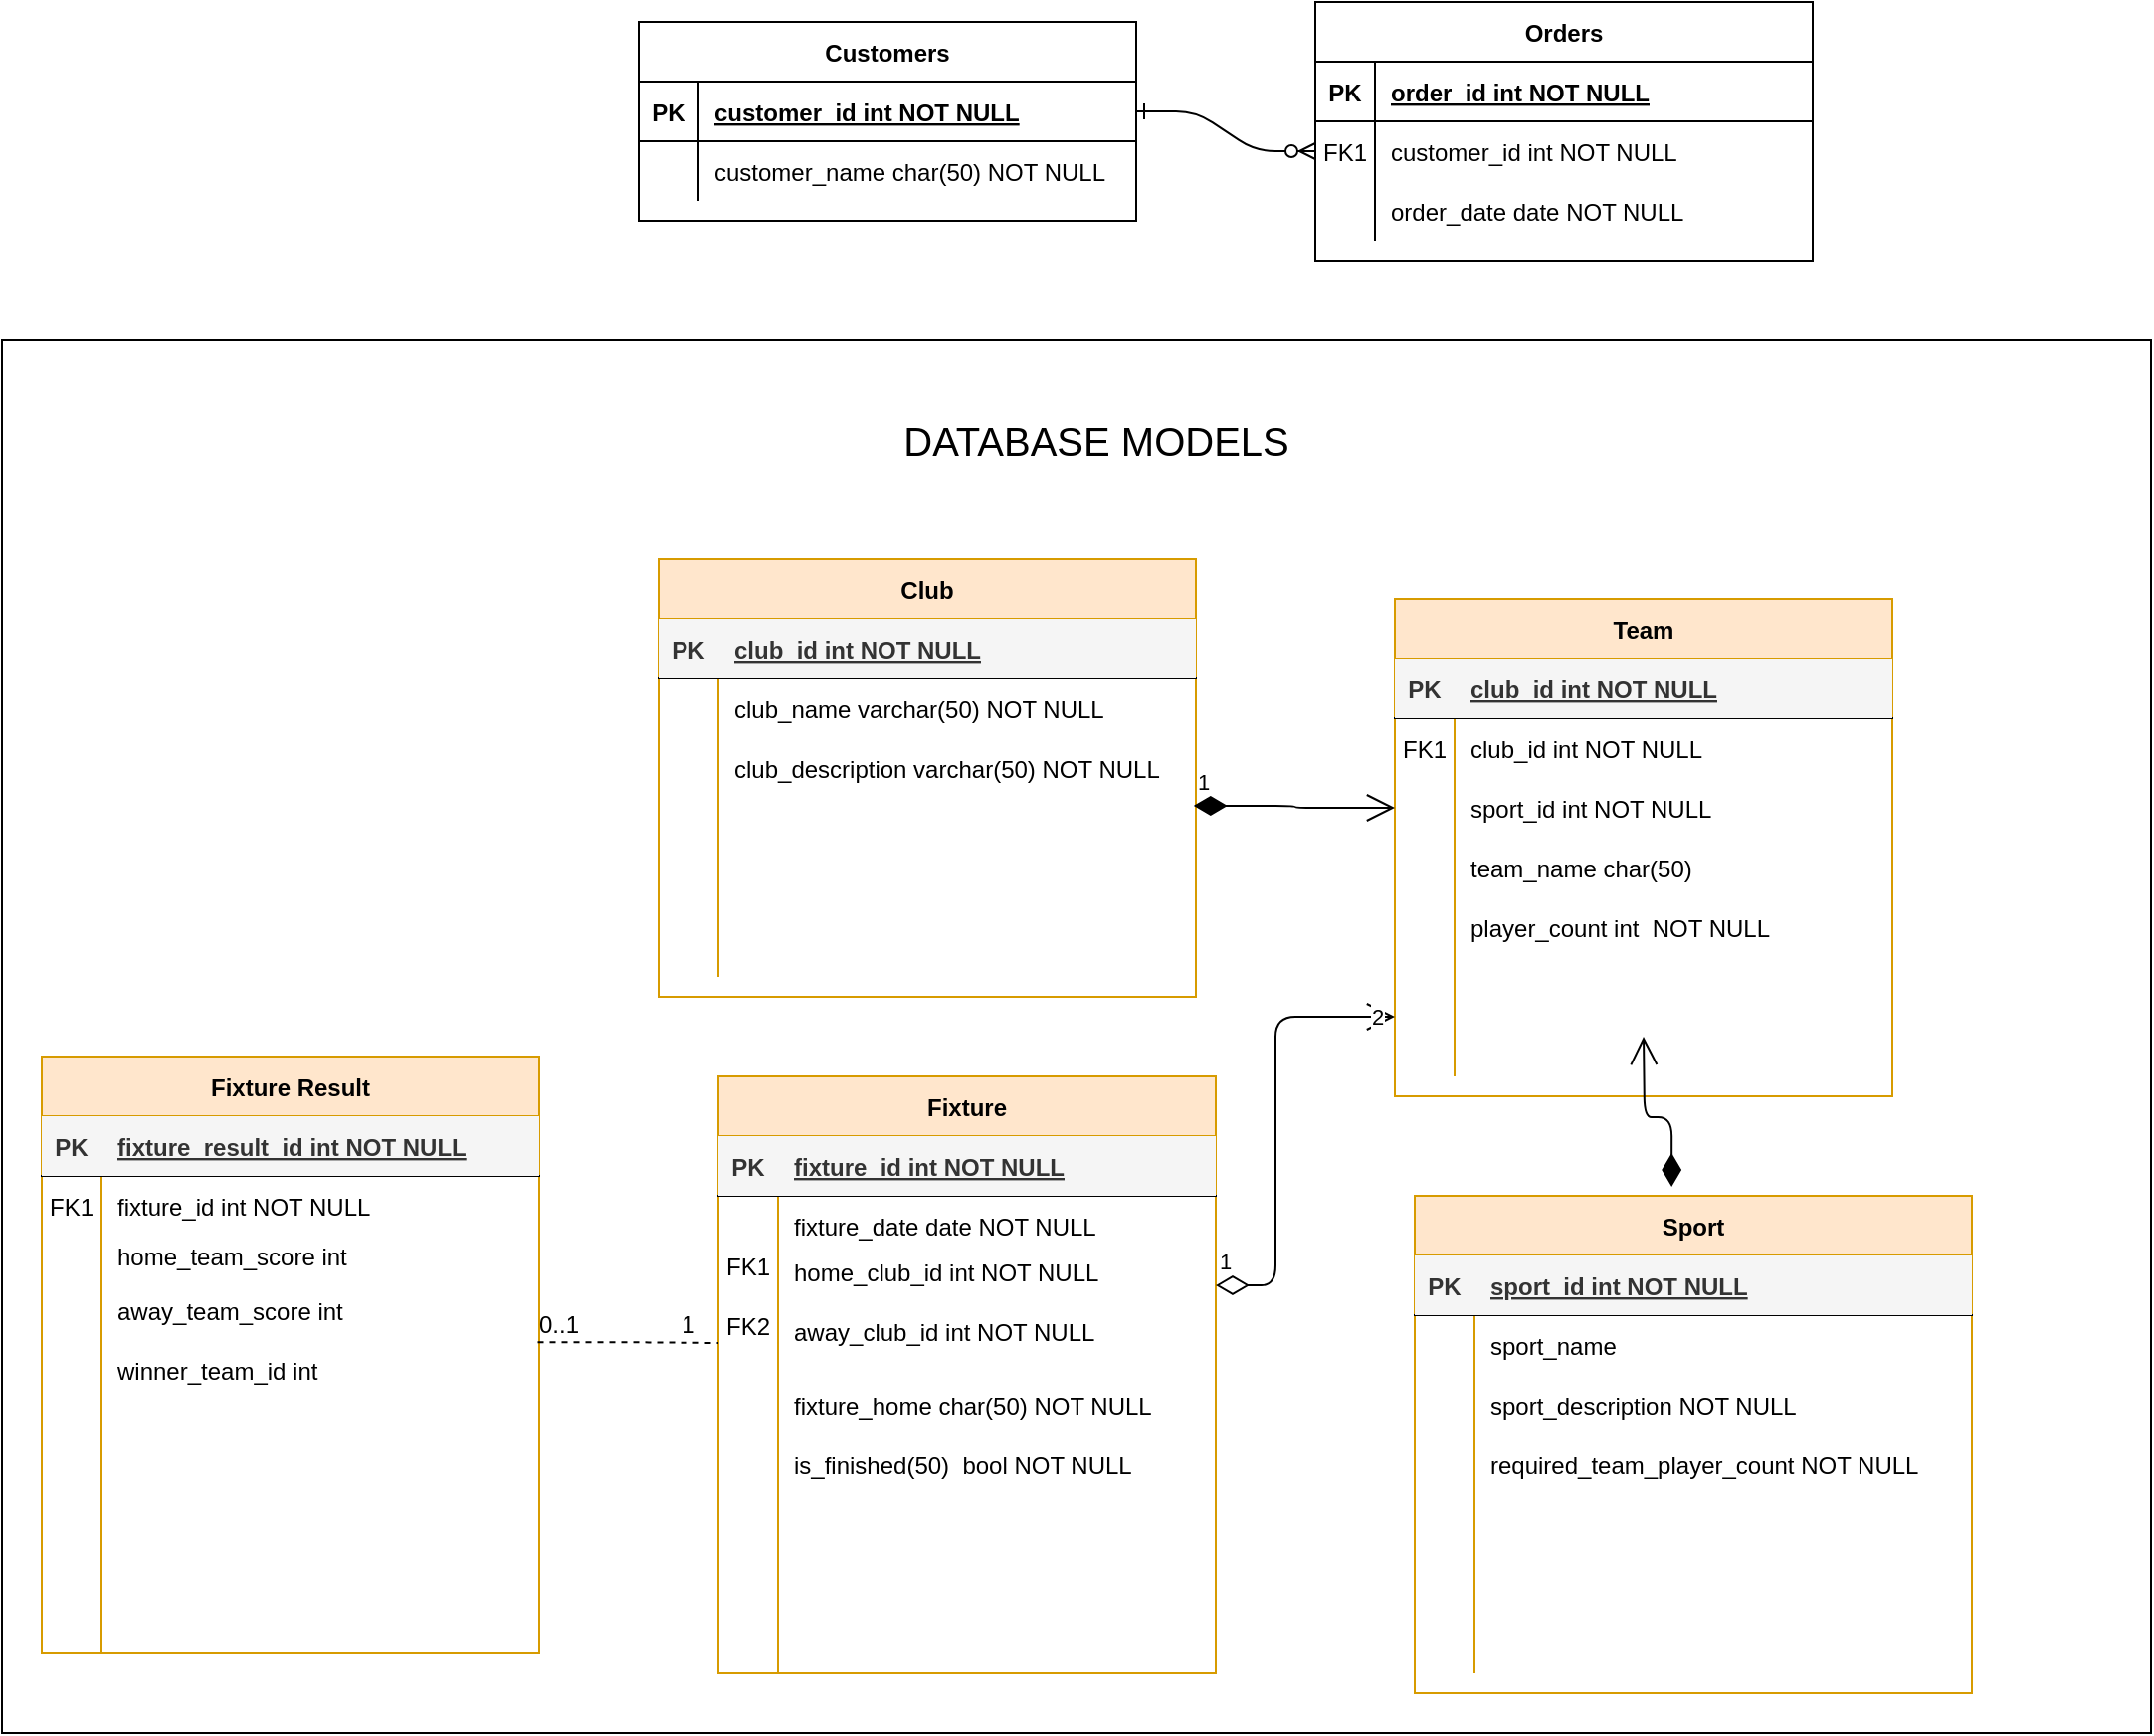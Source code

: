 <mxfile version="13.9.9" type="device"><diagram id="R2lEEEUBdFMjLlhIrx00" name="Page-1"><mxGraphModel dx="2055" dy="1807" grid="1" gridSize="10" guides="1" tooltips="1" connect="1" arrows="1" fold="1" page="1" pageScale="1" pageWidth="850" pageHeight="1100" math="0" shadow="0" extFonts="Permanent Marker^https://fonts.googleapis.com/css?family=Permanent+Marker"><root><mxCell id="0"/><mxCell id="1" parent="0"/><mxCell id="BE1suERDMROcO9VFqctM-132" value="" style="rounded=0;whiteSpace=wrap;html=1;" vertex="1" parent="1"><mxGeometry x="-160" y="-220" width="1080" height="700" as="geometry"/></mxCell><mxCell id="C-vyLk0tnHw3VtMMgP7b-1" value="" style="edgeStyle=entityRelationEdgeStyle;endArrow=ERzeroToMany;startArrow=ERone;endFill=1;startFill=0;" parent="1" source="C-vyLk0tnHw3VtMMgP7b-24" target="C-vyLk0tnHw3VtMMgP7b-6" edge="1"><mxGeometry width="100" height="100" relative="1" as="geometry"><mxPoint x="340" y="720" as="sourcePoint"/><mxPoint x="440" y="620" as="targetPoint"/></mxGeometry></mxCell><mxCell id="C-vyLk0tnHw3VtMMgP7b-2" value="Orders" style="shape=table;startSize=30;container=1;collapsible=1;childLayout=tableLayout;fixedRows=1;rowLines=0;fontStyle=1;align=center;resizeLast=1;" parent="1" vertex="1"><mxGeometry x="500" y="-390" width="250" height="130" as="geometry"/></mxCell><mxCell id="C-vyLk0tnHw3VtMMgP7b-3" value="" style="shape=partialRectangle;collapsible=0;dropTarget=0;pointerEvents=0;fillColor=none;points=[[0,0.5],[1,0.5]];portConstraint=eastwest;top=0;left=0;right=0;bottom=1;" parent="C-vyLk0tnHw3VtMMgP7b-2" vertex="1"><mxGeometry y="30" width="250" height="30" as="geometry"/></mxCell><mxCell id="C-vyLk0tnHw3VtMMgP7b-4" value="PK" style="shape=partialRectangle;overflow=hidden;connectable=0;fillColor=none;top=0;left=0;bottom=0;right=0;fontStyle=1;" parent="C-vyLk0tnHw3VtMMgP7b-3" vertex="1"><mxGeometry width="30" height="30" as="geometry"/></mxCell><mxCell id="C-vyLk0tnHw3VtMMgP7b-5" value="order_id int NOT NULL " style="shape=partialRectangle;overflow=hidden;connectable=0;fillColor=none;top=0;left=0;bottom=0;right=0;align=left;spacingLeft=6;fontStyle=5;" parent="C-vyLk0tnHw3VtMMgP7b-3" vertex="1"><mxGeometry x="30" width="220" height="30" as="geometry"/></mxCell><mxCell id="C-vyLk0tnHw3VtMMgP7b-6" value="" style="shape=partialRectangle;collapsible=0;dropTarget=0;pointerEvents=0;fillColor=none;points=[[0,0.5],[1,0.5]];portConstraint=eastwest;top=0;left=0;right=0;bottom=0;" parent="C-vyLk0tnHw3VtMMgP7b-2" vertex="1"><mxGeometry y="60" width="250" height="30" as="geometry"/></mxCell><mxCell id="C-vyLk0tnHw3VtMMgP7b-7" value="FK1" style="shape=partialRectangle;overflow=hidden;connectable=0;fillColor=none;top=0;left=0;bottom=0;right=0;" parent="C-vyLk0tnHw3VtMMgP7b-6" vertex="1"><mxGeometry width="30" height="30" as="geometry"/></mxCell><mxCell id="C-vyLk0tnHw3VtMMgP7b-8" value="customer_id int NOT NULL" style="shape=partialRectangle;overflow=hidden;connectable=0;fillColor=none;top=0;left=0;bottom=0;right=0;align=left;spacingLeft=6;" parent="C-vyLk0tnHw3VtMMgP7b-6" vertex="1"><mxGeometry x="30" width="220" height="30" as="geometry"/></mxCell><mxCell id="C-vyLk0tnHw3VtMMgP7b-9" value="" style="shape=partialRectangle;collapsible=0;dropTarget=0;pointerEvents=0;fillColor=none;points=[[0,0.5],[1,0.5]];portConstraint=eastwest;top=0;left=0;right=0;bottom=0;" parent="C-vyLk0tnHw3VtMMgP7b-2" vertex="1"><mxGeometry y="90" width="250" height="30" as="geometry"/></mxCell><mxCell id="C-vyLk0tnHw3VtMMgP7b-10" value="" style="shape=partialRectangle;overflow=hidden;connectable=0;fillColor=none;top=0;left=0;bottom=0;right=0;" parent="C-vyLk0tnHw3VtMMgP7b-9" vertex="1"><mxGeometry width="30" height="30" as="geometry"/></mxCell><mxCell id="C-vyLk0tnHw3VtMMgP7b-11" value="order_date date NOT NULL" style="shape=partialRectangle;overflow=hidden;connectable=0;fillColor=none;top=0;left=0;bottom=0;right=0;align=left;spacingLeft=6;" parent="C-vyLk0tnHw3VtMMgP7b-9" vertex="1"><mxGeometry x="30" width="220" height="30" as="geometry"/></mxCell><mxCell id="C-vyLk0tnHw3VtMMgP7b-13" value="Fixture" style="shape=table;startSize=30;container=1;collapsible=1;childLayout=tableLayout;fixedRows=1;rowLines=0;fontStyle=1;align=center;resizeLast=1;fillColor=#ffe6cc;strokeColor=#d79b00;" parent="1" vertex="1"><mxGeometry x="200" y="150" width="250" height="300" as="geometry"/></mxCell><mxCell id="C-vyLk0tnHw3VtMMgP7b-14" value="" style="shape=partialRectangle;collapsible=0;dropTarget=0;pointerEvents=0;fillColor=none;points=[[0,0.5],[1,0.5]];portConstraint=eastwest;top=0;left=0;right=0;bottom=1;" parent="C-vyLk0tnHw3VtMMgP7b-13" vertex="1"><mxGeometry y="30" width="250" height="30" as="geometry"/></mxCell><mxCell id="C-vyLk0tnHw3VtMMgP7b-15" value="PK" style="shape=partialRectangle;overflow=hidden;connectable=0;fillColor=#f5f5f5;top=0;left=0;bottom=0;right=0;fontStyle=1;strokeColor=#666666;fontColor=#333333;" parent="C-vyLk0tnHw3VtMMgP7b-14" vertex="1"><mxGeometry width="30" height="30" as="geometry"/></mxCell><mxCell id="C-vyLk0tnHw3VtMMgP7b-16" value="fixture_id int NOT NULL" style="shape=partialRectangle;overflow=hidden;connectable=0;fillColor=#f5f5f5;top=0;left=0;bottom=0;right=0;align=left;spacingLeft=6;fontStyle=5;strokeColor=#666666;fontColor=#333333;" parent="C-vyLk0tnHw3VtMMgP7b-14" vertex="1"><mxGeometry x="30" width="220" height="30" as="geometry"/></mxCell><mxCell id="C-vyLk0tnHw3VtMMgP7b-20" value="" style="shape=partialRectangle;collapsible=0;dropTarget=0;pointerEvents=0;fillColor=none;points=[[0,0.5],[1,0.5]];portConstraint=eastwest;top=0;left=0;right=0;bottom=0;" parent="C-vyLk0tnHw3VtMMgP7b-13" vertex="1"><mxGeometry y="60" width="250" height="30" as="geometry"/></mxCell><mxCell id="C-vyLk0tnHw3VtMMgP7b-21" value="" style="shape=partialRectangle;overflow=hidden;connectable=0;fillColor=none;top=0;left=0;bottom=0;right=0;" parent="C-vyLk0tnHw3VtMMgP7b-20" vertex="1"><mxGeometry width="30" height="30" as="geometry"/></mxCell><mxCell id="C-vyLk0tnHw3VtMMgP7b-22" value="fixture_date date NOT NULL" style="shape=partialRectangle;overflow=hidden;connectable=0;fillColor=none;top=0;left=0;bottom=0;right=0;align=left;spacingLeft=6;" parent="C-vyLk0tnHw3VtMMgP7b-20" vertex="1"><mxGeometry x="30" width="220" height="30" as="geometry"/></mxCell><mxCell id="URFnaP9r05feZF2oQ6Aw-20" value="" style="shape=partialRectangle;collapsible=0;dropTarget=0;pointerEvents=0;fillColor=none;points=[[0,0.5],[1,0.5]];portConstraint=eastwest;top=0;left=0;right=0;bottom=0;" parent="C-vyLk0tnHw3VtMMgP7b-13" vertex="1"><mxGeometry y="90" width="250" height="30" as="geometry"/></mxCell><mxCell id="URFnaP9r05feZF2oQ6Aw-21" value="" style="shape=partialRectangle;overflow=hidden;connectable=0;fillColor=none;top=0;left=0;bottom=0;right=0;" parent="URFnaP9r05feZF2oQ6Aw-20" vertex="1"><mxGeometry width="30" height="30" as="geometry"/></mxCell><mxCell id="URFnaP9r05feZF2oQ6Aw-22" value="home_club_id int NOT NULL&#10;" style="shape=partialRectangle;overflow=hidden;connectable=0;fillColor=none;top=0;left=0;bottom=0;right=0;align=left;spacingLeft=6;" parent="URFnaP9r05feZF2oQ6Aw-20" vertex="1"><mxGeometry x="30" width="220" height="30" as="geometry"/></mxCell><mxCell id="URFnaP9r05feZF2oQ6Aw-23" value="" style="shape=partialRectangle;collapsible=0;dropTarget=0;pointerEvents=0;fillColor=none;points=[[0,0.5],[1,0.5]];portConstraint=eastwest;top=0;left=0;right=0;bottom=0;" parent="C-vyLk0tnHw3VtMMgP7b-13" vertex="1"><mxGeometry y="120" width="250" height="30" as="geometry"/></mxCell><mxCell id="URFnaP9r05feZF2oQ6Aw-24" value="" style="shape=partialRectangle;overflow=hidden;connectable=0;fillColor=none;top=0;left=0;bottom=0;right=0;" parent="URFnaP9r05feZF2oQ6Aw-23" vertex="1"><mxGeometry width="30" height="30" as="geometry"/></mxCell><mxCell id="URFnaP9r05feZF2oQ6Aw-25" value="away_club_id int NOT NULL&#10;" style="shape=partialRectangle;overflow=hidden;connectable=0;fillColor=none;top=0;left=0;bottom=0;right=0;align=left;spacingLeft=6;" parent="URFnaP9r05feZF2oQ6Aw-23" vertex="1"><mxGeometry x="30" width="220" height="30" as="geometry"/></mxCell><mxCell id="BE1suERDMROcO9VFqctM-32" value="" style="shape=partialRectangle;collapsible=0;dropTarget=0;pointerEvents=0;fillColor=none;points=[[0,0.5],[1,0.5]];portConstraint=eastwest;top=0;left=0;right=0;bottom=0;" vertex="1" parent="C-vyLk0tnHw3VtMMgP7b-13"><mxGeometry y="150" width="250" height="30" as="geometry"/></mxCell><mxCell id="BE1suERDMROcO9VFqctM-33" value="" style="shape=partialRectangle;overflow=hidden;connectable=0;fillColor=none;top=0;left=0;bottom=0;right=0;" vertex="1" parent="BE1suERDMROcO9VFqctM-32"><mxGeometry width="30" height="30" as="geometry"/></mxCell><mxCell id="BE1suERDMROcO9VFqctM-34" value="fixture_home char(50) NOT NULL" style="shape=partialRectangle;overflow=hidden;connectable=0;fillColor=none;top=0;left=0;bottom=0;right=0;align=left;spacingLeft=6;" vertex="1" parent="BE1suERDMROcO9VFqctM-32"><mxGeometry x="30" width="220" height="30" as="geometry"/></mxCell><mxCell id="BE1suERDMROcO9VFqctM-75" value="" style="shape=partialRectangle;collapsible=0;dropTarget=0;pointerEvents=0;fillColor=none;points=[[0,0.5],[1,0.5]];portConstraint=eastwest;top=0;left=0;right=0;bottom=0;" vertex="1" parent="C-vyLk0tnHw3VtMMgP7b-13"><mxGeometry y="180" width="250" height="30" as="geometry"/></mxCell><mxCell id="BE1suERDMROcO9VFqctM-76" value="" style="shape=partialRectangle;overflow=hidden;connectable=0;fillColor=none;top=0;left=0;bottom=0;right=0;" vertex="1" parent="BE1suERDMROcO9VFqctM-75"><mxGeometry width="30" height="30" as="geometry"/></mxCell><mxCell id="BE1suERDMROcO9VFqctM-77" value="is_finished(50)  bool NOT NULL" style="shape=partialRectangle;overflow=hidden;connectable=0;fillColor=none;top=0;left=0;bottom=0;right=0;align=left;spacingLeft=6;" vertex="1" parent="BE1suERDMROcO9VFqctM-75"><mxGeometry x="30" width="220" height="30" as="geometry"/></mxCell><mxCell id="BE1suERDMROcO9VFqctM-1" value="" style="shape=partialRectangle;collapsible=0;dropTarget=0;pointerEvents=0;fillColor=none;points=[[0,0.5],[1,0.5]];portConstraint=eastwest;top=0;left=0;right=0;bottom=0;" vertex="1" parent="C-vyLk0tnHw3VtMMgP7b-13"><mxGeometry y="210" width="250" height="20" as="geometry"/></mxCell><mxCell id="BE1suERDMROcO9VFqctM-2" value="" style="shape=partialRectangle;overflow=hidden;connectable=0;fillColor=none;top=0;left=0;bottom=0;right=0;" vertex="1" parent="BE1suERDMROcO9VFqctM-1"><mxGeometry width="30" height="20" as="geometry"/></mxCell><mxCell id="BE1suERDMROcO9VFqctM-3" value="" style="shape=partialRectangle;overflow=hidden;connectable=0;fillColor=none;top=0;left=0;bottom=0;right=0;align=left;spacingLeft=6;" vertex="1" parent="BE1suERDMROcO9VFqctM-1"><mxGeometry x="30" width="220" height="20" as="geometry"/></mxCell><mxCell id="BE1suERDMROcO9VFqctM-4" value="" style="shape=partialRectangle;collapsible=0;dropTarget=0;pointerEvents=0;fillColor=none;points=[[0,0.5],[1,0.5]];portConstraint=eastwest;top=0;left=0;right=0;bottom=0;" vertex="1" parent="C-vyLk0tnHw3VtMMgP7b-13"><mxGeometry y="230" width="250" height="30" as="geometry"/></mxCell><mxCell id="BE1suERDMROcO9VFqctM-5" value="" style="shape=partialRectangle;overflow=hidden;connectable=0;fillColor=none;top=0;left=0;bottom=0;right=0;" vertex="1" parent="BE1suERDMROcO9VFqctM-4"><mxGeometry width="30" height="30" as="geometry"/></mxCell><mxCell id="BE1suERDMROcO9VFqctM-6" value="" style="shape=partialRectangle;overflow=hidden;connectable=0;fillColor=none;top=0;left=0;bottom=0;right=0;align=left;spacingLeft=6;" vertex="1" parent="BE1suERDMROcO9VFqctM-4"><mxGeometry x="30" width="220" height="30" as="geometry"/></mxCell><mxCell id="BE1suERDMROcO9VFqctM-80" value="" style="shape=partialRectangle;collapsible=0;dropTarget=0;pointerEvents=0;fillColor=none;points=[[0,0.5],[1,0.5]];portConstraint=eastwest;top=0;left=0;right=0;bottom=0;" vertex="1" parent="C-vyLk0tnHw3VtMMgP7b-13"><mxGeometry y="260" width="250" height="20" as="geometry"/></mxCell><mxCell id="BE1suERDMROcO9VFqctM-81" value="" style="shape=partialRectangle;overflow=hidden;connectable=0;fillColor=none;top=0;left=0;bottom=0;right=0;" vertex="1" parent="BE1suERDMROcO9VFqctM-80"><mxGeometry width="30" height="20" as="geometry"/></mxCell><mxCell id="BE1suERDMROcO9VFqctM-82" value="" style="shape=partialRectangle;overflow=hidden;connectable=0;fillColor=none;top=0;left=0;bottom=0;right=0;align=left;spacingLeft=6;" vertex="1" parent="BE1suERDMROcO9VFqctM-80"><mxGeometry x="30" width="220" height="20" as="geometry"/></mxCell><mxCell id="C-vyLk0tnHw3VtMMgP7b-17" value="" style="shape=partialRectangle;collapsible=0;dropTarget=0;pointerEvents=0;fillColor=none;points=[[0,0.5],[1,0.5]];portConstraint=eastwest;top=0;left=0;right=0;bottom=0;" parent="C-vyLk0tnHw3VtMMgP7b-13" vertex="1"><mxGeometry y="280" width="250" height="20" as="geometry"/></mxCell><mxCell id="C-vyLk0tnHw3VtMMgP7b-18" value="" style="shape=partialRectangle;overflow=hidden;connectable=0;fillColor=none;top=0;left=0;bottom=0;right=0;" parent="C-vyLk0tnHw3VtMMgP7b-17" vertex="1"><mxGeometry width="30" height="20" as="geometry"/></mxCell><mxCell id="C-vyLk0tnHw3VtMMgP7b-19" value="" style="shape=partialRectangle;overflow=hidden;connectable=0;fillColor=none;top=0;left=0;bottom=0;right=0;align=left;spacingLeft=6;" parent="C-vyLk0tnHw3VtMMgP7b-17" vertex="1"><mxGeometry x="30" width="220" height="20" as="geometry"/></mxCell><mxCell id="C-vyLk0tnHw3VtMMgP7b-23" value="Customers" style="shape=table;startSize=30;container=1;collapsible=1;childLayout=tableLayout;fixedRows=1;rowLines=0;fontStyle=1;align=center;resizeLast=1;" parent="1" vertex="1"><mxGeometry x="160" y="-380" width="250" height="100" as="geometry"/></mxCell><mxCell id="C-vyLk0tnHw3VtMMgP7b-24" value="" style="shape=partialRectangle;collapsible=0;dropTarget=0;pointerEvents=0;fillColor=none;points=[[0,0.5],[1,0.5]];portConstraint=eastwest;top=0;left=0;right=0;bottom=1;" parent="C-vyLk0tnHw3VtMMgP7b-23" vertex="1"><mxGeometry y="30" width="250" height="30" as="geometry"/></mxCell><mxCell id="C-vyLk0tnHw3VtMMgP7b-25" value="PK" style="shape=partialRectangle;overflow=hidden;connectable=0;fillColor=none;top=0;left=0;bottom=0;right=0;fontStyle=1;" parent="C-vyLk0tnHw3VtMMgP7b-24" vertex="1"><mxGeometry width="30" height="30" as="geometry"/></mxCell><mxCell id="C-vyLk0tnHw3VtMMgP7b-26" value="customer_id int NOT NULL " style="shape=partialRectangle;overflow=hidden;connectable=0;fillColor=none;top=0;left=0;bottom=0;right=0;align=left;spacingLeft=6;fontStyle=5;" parent="C-vyLk0tnHw3VtMMgP7b-24" vertex="1"><mxGeometry x="30" width="220" height="30" as="geometry"/></mxCell><mxCell id="C-vyLk0tnHw3VtMMgP7b-27" value="" style="shape=partialRectangle;collapsible=0;dropTarget=0;pointerEvents=0;fillColor=none;points=[[0,0.5],[1,0.5]];portConstraint=eastwest;top=0;left=0;right=0;bottom=0;" parent="C-vyLk0tnHw3VtMMgP7b-23" vertex="1"><mxGeometry y="60" width="250" height="30" as="geometry"/></mxCell><mxCell id="C-vyLk0tnHw3VtMMgP7b-28" value="" style="shape=partialRectangle;overflow=hidden;connectable=0;fillColor=none;top=0;left=0;bottom=0;right=0;" parent="C-vyLk0tnHw3VtMMgP7b-27" vertex="1"><mxGeometry width="30" height="30" as="geometry"/></mxCell><mxCell id="C-vyLk0tnHw3VtMMgP7b-29" value="customer_name char(50) NOT NULL" style="shape=partialRectangle;overflow=hidden;connectable=0;fillColor=none;top=0;left=0;bottom=0;right=0;align=left;spacingLeft=6;" parent="C-vyLk0tnHw3VtMMgP7b-27" vertex="1"><mxGeometry x="30" width="220" height="30" as="geometry"/></mxCell><mxCell id="URFnaP9r05feZF2oQ6Aw-1" value="Sport" style="shape=table;startSize=30;container=1;collapsible=1;childLayout=tableLayout;fixedRows=1;rowLines=0;fontStyle=1;align=center;resizeLast=1;fillColor=#ffe6cc;strokeColor=#d79b00;" parent="1" vertex="1"><mxGeometry x="550" y="210" width="280" height="250" as="geometry"/></mxCell><mxCell id="URFnaP9r05feZF2oQ6Aw-2" value="" style="shape=partialRectangle;collapsible=0;dropTarget=0;pointerEvents=0;fillColor=none;points=[[0,0.5],[1,0.5]];portConstraint=eastwest;top=0;left=0;right=0;bottom=1;" parent="URFnaP9r05feZF2oQ6Aw-1" vertex="1"><mxGeometry y="30" width="280" height="30" as="geometry"/></mxCell><mxCell id="URFnaP9r05feZF2oQ6Aw-3" value="PK" style="shape=partialRectangle;overflow=hidden;connectable=0;fillColor=#f5f5f5;top=0;left=0;bottom=0;right=0;fontStyle=1;strokeColor=#666666;fontColor=#333333;" parent="URFnaP9r05feZF2oQ6Aw-2" vertex="1"><mxGeometry width="30" height="30" as="geometry"/></mxCell><mxCell id="URFnaP9r05feZF2oQ6Aw-4" value="sport_id int NOT NULL" style="shape=partialRectangle;overflow=hidden;connectable=0;fillColor=#f5f5f5;top=0;left=0;bottom=0;right=0;align=left;spacingLeft=6;fontStyle=5;strokeColor=#666666;fontColor=#333333;" parent="URFnaP9r05feZF2oQ6Aw-2" vertex="1"><mxGeometry x="30" width="250" height="30" as="geometry"/></mxCell><mxCell id="URFnaP9r05feZF2oQ6Aw-5" value="" style="shape=partialRectangle;collapsible=0;dropTarget=0;pointerEvents=0;fillColor=none;points=[[0,0.5],[1,0.5]];portConstraint=eastwest;top=0;left=0;right=0;bottom=0;" parent="URFnaP9r05feZF2oQ6Aw-1" vertex="1"><mxGeometry y="60" width="280" height="30" as="geometry"/></mxCell><mxCell id="URFnaP9r05feZF2oQ6Aw-6" value="" style="shape=partialRectangle;overflow=hidden;connectable=0;fillColor=none;top=0;left=0;bottom=0;right=0;" parent="URFnaP9r05feZF2oQ6Aw-5" vertex="1"><mxGeometry width="30" height="30" as="geometry"/></mxCell><mxCell id="URFnaP9r05feZF2oQ6Aw-7" value="sport_name" style="shape=partialRectangle;overflow=hidden;connectable=0;fillColor=none;top=0;left=0;bottom=0;right=0;align=left;spacingLeft=6;" parent="URFnaP9r05feZF2oQ6Aw-5" vertex="1"><mxGeometry x="30" width="250" height="30" as="geometry"/></mxCell><mxCell id="URFnaP9r05feZF2oQ6Aw-8" value="" style="shape=partialRectangle;collapsible=0;dropTarget=0;pointerEvents=0;fillColor=none;points=[[0,0.5],[1,0.5]];portConstraint=eastwest;top=0;left=0;right=0;bottom=0;" parent="URFnaP9r05feZF2oQ6Aw-1" vertex="1"><mxGeometry y="90" width="280" height="30" as="geometry"/></mxCell><mxCell id="URFnaP9r05feZF2oQ6Aw-9" value="" style="shape=partialRectangle;overflow=hidden;connectable=0;fillColor=none;top=0;left=0;bottom=0;right=0;" parent="URFnaP9r05feZF2oQ6Aw-8" vertex="1"><mxGeometry width="30" height="30" as="geometry"/></mxCell><mxCell id="URFnaP9r05feZF2oQ6Aw-10" value="sport_description NOT NULL" style="shape=partialRectangle;overflow=hidden;connectable=0;fillColor=none;top=0;left=0;bottom=0;right=0;align=left;spacingLeft=6;" parent="URFnaP9r05feZF2oQ6Aw-8" vertex="1"><mxGeometry x="30" width="250" height="30" as="geometry"/></mxCell><mxCell id="URFnaP9r05feZF2oQ6Aw-11" value="" style="shape=partialRectangle;collapsible=0;dropTarget=0;pointerEvents=0;fillColor=none;points=[[0,0.5],[1,0.5]];portConstraint=eastwest;top=0;left=0;right=0;bottom=0;" parent="URFnaP9r05feZF2oQ6Aw-1" vertex="1"><mxGeometry y="120" width="280" height="30" as="geometry"/></mxCell><mxCell id="URFnaP9r05feZF2oQ6Aw-12" value="" style="shape=partialRectangle;overflow=hidden;connectable=0;fillColor=none;top=0;left=0;bottom=0;right=0;" parent="URFnaP9r05feZF2oQ6Aw-11" vertex="1"><mxGeometry width="30" height="30" as="geometry"/></mxCell><mxCell id="URFnaP9r05feZF2oQ6Aw-13" value="required_team_player_count NOT NULL" style="shape=partialRectangle;overflow=hidden;connectable=0;fillColor=none;top=0;left=0;bottom=0;right=0;align=left;spacingLeft=6;" parent="URFnaP9r05feZF2oQ6Aw-11" vertex="1"><mxGeometry x="30" width="250" height="30" as="geometry"/></mxCell><mxCell id="BE1suERDMROcO9VFqctM-87" value="" style="shape=partialRectangle;collapsible=0;dropTarget=0;pointerEvents=0;fillColor=none;points=[[0,0.5],[1,0.5]];portConstraint=eastwest;top=0;left=0;right=0;bottom=0;" vertex="1" parent="URFnaP9r05feZF2oQ6Aw-1"><mxGeometry y="150" width="280" height="30" as="geometry"/></mxCell><mxCell id="BE1suERDMROcO9VFqctM-88" value="" style="shape=partialRectangle;overflow=hidden;connectable=0;fillColor=none;top=0;left=0;bottom=0;right=0;" vertex="1" parent="BE1suERDMROcO9VFqctM-87"><mxGeometry width="30" height="30" as="geometry"/></mxCell><mxCell id="BE1suERDMROcO9VFqctM-89" value="" style="shape=partialRectangle;overflow=hidden;connectable=0;fillColor=none;top=0;left=0;bottom=0;right=0;align=left;spacingLeft=6;" vertex="1" parent="BE1suERDMROcO9VFqctM-87"><mxGeometry x="30" width="250" height="30" as="geometry"/></mxCell><mxCell id="URFnaP9r05feZF2oQ6Aw-14" value="" style="shape=partialRectangle;collapsible=0;dropTarget=0;pointerEvents=0;fillColor=none;points=[[0,0.5],[1,0.5]];portConstraint=eastwest;top=0;left=0;right=0;bottom=0;" parent="URFnaP9r05feZF2oQ6Aw-1" vertex="1"><mxGeometry y="180" width="280" height="30" as="geometry"/></mxCell><mxCell id="URFnaP9r05feZF2oQ6Aw-15" value="" style="shape=partialRectangle;overflow=hidden;connectable=0;fillColor=none;top=0;left=0;bottom=0;right=0;" parent="URFnaP9r05feZF2oQ6Aw-14" vertex="1"><mxGeometry width="30" height="30" as="geometry"/></mxCell><mxCell id="URFnaP9r05feZF2oQ6Aw-16" value="" style="shape=partialRectangle;overflow=hidden;connectable=0;fillColor=none;top=0;left=0;bottom=0;right=0;align=left;spacingLeft=6;" parent="URFnaP9r05feZF2oQ6Aw-14" vertex="1"><mxGeometry x="30" width="250" height="30" as="geometry"/></mxCell><mxCell id="URFnaP9r05feZF2oQ6Aw-17" value="" style="shape=partialRectangle;collapsible=0;dropTarget=0;pointerEvents=0;fillColor=none;points=[[0,0.5],[1,0.5]];portConstraint=eastwest;top=0;left=0;right=0;bottom=0;" parent="URFnaP9r05feZF2oQ6Aw-1" vertex="1"><mxGeometry y="210" width="280" height="30" as="geometry"/></mxCell><mxCell id="URFnaP9r05feZF2oQ6Aw-18" value="" style="shape=partialRectangle;overflow=hidden;connectable=0;fillColor=none;top=0;left=0;bottom=0;right=0;" parent="URFnaP9r05feZF2oQ6Aw-17" vertex="1"><mxGeometry width="30" height="30" as="geometry"/></mxCell><mxCell id="URFnaP9r05feZF2oQ6Aw-19" value="" style="shape=partialRectangle;overflow=hidden;connectable=0;fillColor=none;top=0;left=0;bottom=0;right=0;align=left;spacingLeft=6;" parent="URFnaP9r05feZF2oQ6Aw-17" vertex="1"><mxGeometry x="30" width="250" height="30" as="geometry"/></mxCell><mxCell id="BE1suERDMROcO9VFqctM-35" value="Club" style="shape=table;startSize=30;container=1;collapsible=1;childLayout=tableLayout;fixedRows=1;rowLines=0;fontStyle=1;align=center;resizeLast=1;fillColor=#ffe6cc;strokeColor=#d79b00;" vertex="1" parent="1"><mxGeometry x="170" y="-110" width="270" height="220" as="geometry"/></mxCell><mxCell id="BE1suERDMROcO9VFqctM-36" value="" style="shape=partialRectangle;collapsible=0;dropTarget=0;pointerEvents=0;fillColor=none;points=[[0,0.5],[1,0.5]];portConstraint=eastwest;top=0;left=0;right=0;bottom=1;" vertex="1" parent="BE1suERDMROcO9VFqctM-35"><mxGeometry y="30" width="270" height="30" as="geometry"/></mxCell><mxCell id="BE1suERDMROcO9VFqctM-37" value="PK" style="shape=partialRectangle;overflow=hidden;connectable=0;fillColor=#f5f5f5;top=0;left=0;bottom=0;right=0;fontStyle=1;strokeColor=#666666;fontColor=#333333;" vertex="1" parent="BE1suERDMROcO9VFqctM-36"><mxGeometry width="30" height="30" as="geometry"/></mxCell><mxCell id="BE1suERDMROcO9VFqctM-38" value="club_id int NOT NULL" style="shape=partialRectangle;overflow=hidden;connectable=0;fillColor=#f5f5f5;top=0;left=0;bottom=0;right=0;align=left;spacingLeft=6;fontStyle=5;strokeColor=#666666;fontColor=#333333;" vertex="1" parent="BE1suERDMROcO9VFqctM-36"><mxGeometry x="30" width="240" height="30" as="geometry"/></mxCell><mxCell id="BE1suERDMROcO9VFqctM-39" value="" style="shape=partialRectangle;collapsible=0;dropTarget=0;pointerEvents=0;fillColor=none;points=[[0,0.5],[1,0.5]];portConstraint=eastwest;top=0;left=0;right=0;bottom=0;" vertex="1" parent="BE1suERDMROcO9VFqctM-35"><mxGeometry y="60" width="270" height="30" as="geometry"/></mxCell><mxCell id="BE1suERDMROcO9VFqctM-40" value="" style="shape=partialRectangle;overflow=hidden;connectable=0;fillColor=none;top=0;left=0;bottom=0;right=0;" vertex="1" parent="BE1suERDMROcO9VFqctM-39"><mxGeometry width="30" height="30" as="geometry"/></mxCell><mxCell id="BE1suERDMROcO9VFqctM-41" value="club_name varchar(50) NOT NULL" style="shape=partialRectangle;overflow=hidden;connectable=0;fillColor=none;top=0;left=0;bottom=0;right=0;align=left;spacingLeft=6;" vertex="1" parent="BE1suERDMROcO9VFqctM-39"><mxGeometry x="30" width="240" height="30" as="geometry"/></mxCell><mxCell id="BE1suERDMROcO9VFqctM-42" value="" style="shape=partialRectangle;collapsible=0;dropTarget=0;pointerEvents=0;fillColor=none;points=[[0,0.5],[1,0.5]];portConstraint=eastwest;top=0;left=0;right=0;bottom=0;" vertex="1" parent="BE1suERDMROcO9VFqctM-35"><mxGeometry y="90" width="270" height="30" as="geometry"/></mxCell><mxCell id="BE1suERDMROcO9VFqctM-43" value="" style="shape=partialRectangle;overflow=hidden;connectable=0;fillColor=none;top=0;left=0;bottom=0;right=0;" vertex="1" parent="BE1suERDMROcO9VFqctM-42"><mxGeometry width="30" height="30" as="geometry"/></mxCell><mxCell id="BE1suERDMROcO9VFqctM-44" value="club_description varchar(50) NOT NULL" style="shape=partialRectangle;overflow=hidden;connectable=0;fillColor=none;top=0;left=0;bottom=0;right=0;align=left;spacingLeft=6;" vertex="1" parent="BE1suERDMROcO9VFqctM-42"><mxGeometry x="30" width="240" height="30" as="geometry"/></mxCell><mxCell id="BE1suERDMROcO9VFqctM-45" value="" style="shape=partialRectangle;collapsible=0;dropTarget=0;pointerEvents=0;fillColor=none;points=[[0,0.5],[1,0.5]];portConstraint=eastwest;top=0;left=0;right=0;bottom=0;" vertex="1" parent="BE1suERDMROcO9VFqctM-35"><mxGeometry y="120" width="270" height="30" as="geometry"/></mxCell><mxCell id="BE1suERDMROcO9VFqctM-46" value="" style="shape=partialRectangle;overflow=hidden;connectable=0;fillColor=none;top=0;left=0;bottom=0;right=0;" vertex="1" parent="BE1suERDMROcO9VFqctM-45"><mxGeometry width="30" height="30" as="geometry"/></mxCell><mxCell id="BE1suERDMROcO9VFqctM-47" value="" style="shape=partialRectangle;overflow=hidden;connectable=0;fillColor=none;top=0;left=0;bottom=0;right=0;align=left;spacingLeft=6;" vertex="1" parent="BE1suERDMROcO9VFqctM-45"><mxGeometry x="30" width="240" height="30" as="geometry"/></mxCell><mxCell id="BE1suERDMROcO9VFqctM-48" value="" style="shape=partialRectangle;collapsible=0;dropTarget=0;pointerEvents=0;fillColor=none;points=[[0,0.5],[1,0.5]];portConstraint=eastwest;top=0;left=0;right=0;bottom=0;" vertex="1" parent="BE1suERDMROcO9VFqctM-35"><mxGeometry y="150" width="270" height="30" as="geometry"/></mxCell><mxCell id="BE1suERDMROcO9VFqctM-49" value="" style="shape=partialRectangle;overflow=hidden;connectable=0;fillColor=none;top=0;left=0;bottom=0;right=0;" vertex="1" parent="BE1suERDMROcO9VFqctM-48"><mxGeometry width="30" height="30" as="geometry"/></mxCell><mxCell id="BE1suERDMROcO9VFqctM-50" value="" style="shape=partialRectangle;overflow=hidden;connectable=0;fillColor=none;top=0;left=0;bottom=0;right=0;align=left;spacingLeft=6;" vertex="1" parent="BE1suERDMROcO9VFqctM-48"><mxGeometry x="30" width="240" height="30" as="geometry"/></mxCell><mxCell id="BE1suERDMROcO9VFqctM-51" value="" style="shape=partialRectangle;collapsible=0;dropTarget=0;pointerEvents=0;fillColor=none;points=[[0,0.5],[1,0.5]];portConstraint=eastwest;top=0;left=0;right=0;bottom=0;" vertex="1" parent="BE1suERDMROcO9VFqctM-35"><mxGeometry y="180" width="270" height="30" as="geometry"/></mxCell><mxCell id="BE1suERDMROcO9VFqctM-52" value="" style="shape=partialRectangle;overflow=hidden;connectable=0;fillColor=none;top=0;left=0;bottom=0;right=0;" vertex="1" parent="BE1suERDMROcO9VFqctM-51"><mxGeometry width="30" height="30" as="geometry"/></mxCell><mxCell id="BE1suERDMROcO9VFqctM-53" value="" style="shape=partialRectangle;overflow=hidden;connectable=0;fillColor=none;top=0;left=0;bottom=0;right=0;align=left;spacingLeft=6;" vertex="1" parent="BE1suERDMROcO9VFqctM-51"><mxGeometry x="30" width="240" height="30" as="geometry"/></mxCell><mxCell id="BE1suERDMROcO9VFqctM-54" value="Team" style="shape=table;startSize=30;container=1;collapsible=1;childLayout=tableLayout;fixedRows=1;rowLines=0;fontStyle=1;align=center;resizeLast=1;fillColor=#ffe6cc;strokeColor=#d79b00;" vertex="1" parent="1"><mxGeometry x="540" y="-90" width="250" height="250" as="geometry"/></mxCell><mxCell id="BE1suERDMROcO9VFqctM-55" value="" style="shape=partialRectangle;collapsible=0;dropTarget=0;pointerEvents=0;fillColor=none;points=[[0,0.5],[1,0.5]];portConstraint=eastwest;top=0;left=0;right=0;bottom=1;" vertex="1" parent="BE1suERDMROcO9VFqctM-54"><mxGeometry y="30" width="250" height="30" as="geometry"/></mxCell><mxCell id="BE1suERDMROcO9VFqctM-56" value="PK" style="shape=partialRectangle;overflow=hidden;connectable=0;fillColor=#f5f5f5;top=0;left=0;bottom=0;right=0;fontStyle=1;strokeColor=#666666;fontColor=#333333;" vertex="1" parent="BE1suERDMROcO9VFqctM-55"><mxGeometry width="30" height="30" as="geometry"/></mxCell><mxCell id="BE1suERDMROcO9VFqctM-57" value="club_id int NOT NULL" style="shape=partialRectangle;overflow=hidden;connectable=0;fillColor=#f5f5f5;top=0;left=0;bottom=0;right=0;align=left;spacingLeft=6;fontStyle=5;strokeColor=#666666;fontColor=#333333;" vertex="1" parent="BE1suERDMROcO9VFqctM-55"><mxGeometry x="30" width="220" height="30" as="geometry"/></mxCell><mxCell id="BE1suERDMROcO9VFqctM-58" value="" style="shape=partialRectangle;collapsible=0;dropTarget=0;pointerEvents=0;fillColor=none;points=[[0,0.5],[1,0.5]];portConstraint=eastwest;top=0;left=0;right=0;bottom=0;" vertex="1" parent="BE1suERDMROcO9VFqctM-54"><mxGeometry y="60" width="250" height="30" as="geometry"/></mxCell><mxCell id="BE1suERDMROcO9VFqctM-59" value="FK1" style="shape=partialRectangle;overflow=hidden;connectable=0;fillColor=none;top=0;left=0;bottom=0;right=0;" vertex="1" parent="BE1suERDMROcO9VFqctM-58"><mxGeometry width="30" height="30" as="geometry"/></mxCell><mxCell id="BE1suERDMROcO9VFqctM-60" value="club_id int NOT NULL" style="shape=partialRectangle;overflow=hidden;connectable=0;fillColor=none;top=0;left=0;bottom=0;right=0;align=left;spacingLeft=6;" vertex="1" parent="BE1suERDMROcO9VFqctM-58"><mxGeometry x="30" width="220" height="30" as="geometry"/></mxCell><mxCell id="BE1suERDMROcO9VFqctM-61" value="" style="shape=partialRectangle;collapsible=0;dropTarget=0;pointerEvents=0;fillColor=none;points=[[0,0.5],[1,0.5]];portConstraint=eastwest;top=0;left=0;right=0;bottom=0;" vertex="1" parent="BE1suERDMROcO9VFqctM-54"><mxGeometry y="90" width="250" height="30" as="geometry"/></mxCell><mxCell id="BE1suERDMROcO9VFqctM-62" value="" style="shape=partialRectangle;overflow=hidden;connectable=0;fillColor=none;top=0;left=0;bottom=0;right=0;" vertex="1" parent="BE1suERDMROcO9VFqctM-61"><mxGeometry width="30" height="30" as="geometry"/></mxCell><mxCell id="BE1suERDMROcO9VFqctM-63" value="sport_id int NOT NULL" style="shape=partialRectangle;overflow=hidden;connectable=0;fillColor=none;top=0;left=0;bottom=0;right=0;align=left;spacingLeft=6;" vertex="1" parent="BE1suERDMROcO9VFqctM-61"><mxGeometry x="30" width="220" height="30" as="geometry"/></mxCell><mxCell id="BE1suERDMROcO9VFqctM-64" value="" style="shape=partialRectangle;collapsible=0;dropTarget=0;pointerEvents=0;fillColor=none;points=[[0,0.5],[1,0.5]];portConstraint=eastwest;top=0;left=0;right=0;bottom=0;" vertex="1" parent="BE1suERDMROcO9VFqctM-54"><mxGeometry y="120" width="250" height="30" as="geometry"/></mxCell><mxCell id="BE1suERDMROcO9VFqctM-65" value="" style="shape=partialRectangle;overflow=hidden;connectable=0;fillColor=none;top=0;left=0;bottom=0;right=0;" vertex="1" parent="BE1suERDMROcO9VFqctM-64"><mxGeometry width="30" height="30" as="geometry"/></mxCell><mxCell id="BE1suERDMROcO9VFqctM-66" value="team_name char(50)" style="shape=partialRectangle;overflow=hidden;connectable=0;fillColor=none;top=0;left=0;bottom=0;right=0;align=left;spacingLeft=6;" vertex="1" parent="BE1suERDMROcO9VFqctM-64"><mxGeometry x="30" width="220" height="30" as="geometry"/></mxCell><mxCell id="BE1suERDMROcO9VFqctM-134" value="" style="shape=partialRectangle;collapsible=0;dropTarget=0;pointerEvents=0;fillColor=none;points=[[0,0.5],[1,0.5]];portConstraint=eastwest;top=0;left=0;right=0;bottom=0;" vertex="1" parent="BE1suERDMROcO9VFqctM-54"><mxGeometry y="150" width="250" height="30" as="geometry"/></mxCell><mxCell id="BE1suERDMROcO9VFqctM-135" value="" style="shape=partialRectangle;overflow=hidden;connectable=0;fillColor=none;top=0;left=0;bottom=0;right=0;" vertex="1" parent="BE1suERDMROcO9VFqctM-134"><mxGeometry width="30" height="30" as="geometry"/></mxCell><mxCell id="BE1suERDMROcO9VFqctM-136" value="player_count int  NOT NULL" style="shape=partialRectangle;overflow=hidden;connectable=0;fillColor=none;top=0;left=0;bottom=0;right=0;align=left;spacingLeft=6;" vertex="1" parent="BE1suERDMROcO9VFqctM-134"><mxGeometry x="30" width="220" height="30" as="geometry"/></mxCell><mxCell id="BE1suERDMROcO9VFqctM-67" value="" style="shape=partialRectangle;collapsible=0;dropTarget=0;pointerEvents=0;fillColor=none;points=[[0,0.5],[1,0.5]];portConstraint=eastwest;top=0;left=0;right=0;bottom=0;" vertex="1" parent="BE1suERDMROcO9VFqctM-54"><mxGeometry y="180" width="250" height="30" as="geometry"/></mxCell><mxCell id="BE1suERDMROcO9VFqctM-68" value="" style="shape=partialRectangle;overflow=hidden;connectable=0;fillColor=none;top=0;left=0;bottom=0;right=0;" vertex="1" parent="BE1suERDMROcO9VFqctM-67"><mxGeometry width="30" height="30" as="geometry"/></mxCell><mxCell id="BE1suERDMROcO9VFqctM-69" value="" style="shape=partialRectangle;overflow=hidden;connectable=0;fillColor=none;top=0;left=0;bottom=0;right=0;align=left;spacingLeft=6;" vertex="1" parent="BE1suERDMROcO9VFqctM-67"><mxGeometry x="30" width="220" height="30" as="geometry"/></mxCell><mxCell id="BE1suERDMROcO9VFqctM-70" value="" style="shape=partialRectangle;collapsible=0;dropTarget=0;pointerEvents=0;fillColor=none;points=[[0,0.5],[1,0.5]];portConstraint=eastwest;top=0;left=0;right=0;bottom=0;" vertex="1" parent="BE1suERDMROcO9VFqctM-54"><mxGeometry y="210" width="250" height="30" as="geometry"/></mxCell><mxCell id="BE1suERDMROcO9VFqctM-71" value="" style="shape=partialRectangle;overflow=hidden;connectable=0;fillColor=none;top=0;left=0;bottom=0;right=0;" vertex="1" parent="BE1suERDMROcO9VFqctM-70"><mxGeometry width="30" height="30" as="geometry"/></mxCell><mxCell id="BE1suERDMROcO9VFqctM-72" value="" style="shape=partialRectangle;overflow=hidden;connectable=0;fillColor=none;top=0;left=0;bottom=0;right=0;align=left;spacingLeft=6;" vertex="1" parent="BE1suERDMROcO9VFqctM-70"><mxGeometry x="30" width="220" height="30" as="geometry"/></mxCell><mxCell id="BE1suERDMROcO9VFqctM-73" value="1" style="endArrow=open;html=1;endSize=12;startArrow=diamondThin;startSize=14;startFill=1;edgeStyle=orthogonalEdgeStyle;align=left;verticalAlign=bottom;exitX=0.996;exitY=0.133;exitDx=0;exitDy=0;exitPerimeter=0;entryX=0;entryY=0.5;entryDx=0;entryDy=0;" edge="1" parent="1" source="BE1suERDMROcO9VFqctM-45" target="BE1suERDMROcO9VFqctM-61"><mxGeometry x="-1" y="3" relative="1" as="geometry"><mxPoint x="350" y="130" as="sourcePoint"/><mxPoint x="530" as="targetPoint"/></mxGeometry></mxCell><mxCell id="BE1suERDMROcO9VFqctM-78" value="FK1" style="shape=partialRectangle;overflow=hidden;connectable=0;fillColor=none;top=0;left=0;bottom=0;right=0;" vertex="1" parent="1"><mxGeometry x="200" y="230" width="30" height="30" as="geometry"/></mxCell><mxCell id="BE1suERDMROcO9VFqctM-79" value="FK2" style="shape=partialRectangle;overflow=hidden;connectable=0;fillColor=none;top=0;left=0;bottom=0;right=0;" vertex="1" parent="1"><mxGeometry x="200" y="260" width="30" height="30" as="geometry"/></mxCell><mxCell id="BE1suERDMROcO9VFqctM-84" value="1" style="endArrow=open;html=1;endSize=12;startArrow=diamondThin;startSize=14;startFill=0;edgeStyle=orthogonalEdgeStyle;align=left;verticalAlign=bottom;exitX=1;exitY=0.5;exitDx=0;exitDy=0;" edge="1" parent="1" source="URFnaP9r05feZF2oQ6Aw-20"><mxGeometry x="-1" y="3" relative="1" as="geometry"><mxPoint x="340" y="150" as="sourcePoint"/><mxPoint x="540" y="120" as="targetPoint"/><Array as="points"><mxPoint x="480" y="255"/><mxPoint x="480" y="120"/><mxPoint x="540" y="120"/></Array></mxGeometry></mxCell><mxCell id="BE1suERDMROcO9VFqctM-85" value="2" style="edgeLabel;html=1;align=center;verticalAlign=middle;resizable=0;points=[];" vertex="1" connectable="0" parent="BE1suERDMROcO9VFqctM-84"><mxGeometry x="0.919" y="1" relative="1" as="geometry"><mxPoint y="1" as="offset"/></mxGeometry></mxCell><mxCell id="BE1suERDMROcO9VFqctM-86" value="" style="endArrow=open;html=1;endSize=12;startArrow=diamondThin;startSize=14;startFill=1;edgeStyle=orthogonalEdgeStyle;align=left;verticalAlign=bottom;exitX=0.461;exitY=-0.018;exitDx=0;exitDy=0;exitPerimeter=0;" edge="1" parent="1" source="URFnaP9r05feZF2oQ6Aw-1"><mxGeometry x="-1" y="3" relative="1" as="geometry"><mxPoint x="700" y="270" as="sourcePoint"/><mxPoint x="665" y="130" as="targetPoint"/></mxGeometry></mxCell><mxCell id="BE1suERDMROcO9VFqctM-90" value="Fixture Result" style="shape=table;startSize=30;container=1;collapsible=1;childLayout=tableLayout;fixedRows=1;rowLines=0;fontStyle=1;align=center;resizeLast=1;fillColor=#ffe6cc;strokeColor=#d79b00;" vertex="1" parent="1"><mxGeometry x="-140" y="140" width="250" height="300" as="geometry"/></mxCell><mxCell id="BE1suERDMROcO9VFqctM-91" value="" style="shape=partialRectangle;collapsible=0;dropTarget=0;pointerEvents=0;fillColor=none;points=[[0,0.5],[1,0.5]];portConstraint=eastwest;top=0;left=0;right=0;bottom=1;" vertex="1" parent="BE1suERDMROcO9VFqctM-90"><mxGeometry y="30" width="250" height="30" as="geometry"/></mxCell><mxCell id="BE1suERDMROcO9VFqctM-92" value="PK" style="shape=partialRectangle;overflow=hidden;connectable=0;fillColor=#f5f5f5;top=0;left=0;bottom=0;right=0;fontStyle=1;strokeColor=#666666;fontColor=#333333;" vertex="1" parent="BE1suERDMROcO9VFqctM-91"><mxGeometry width="30" height="30" as="geometry"/></mxCell><mxCell id="BE1suERDMROcO9VFqctM-93" value="fixture_result_id int NOT NULL" style="shape=partialRectangle;overflow=hidden;connectable=0;fillColor=#f5f5f5;top=0;left=0;bottom=0;right=0;align=left;spacingLeft=6;fontStyle=5;strokeColor=#666666;fontColor=#333333;" vertex="1" parent="BE1suERDMROcO9VFqctM-91"><mxGeometry x="30" width="220" height="30" as="geometry"/></mxCell><mxCell id="BE1suERDMROcO9VFqctM-94" value="" style="shape=partialRectangle;collapsible=0;dropTarget=0;pointerEvents=0;fillColor=none;points=[[0,0.5],[1,0.5]];portConstraint=eastwest;top=0;left=0;right=0;bottom=0;" vertex="1" parent="BE1suERDMROcO9VFqctM-90"><mxGeometry y="60" width="250" height="30" as="geometry"/></mxCell><mxCell id="BE1suERDMROcO9VFqctM-95" value="FK1" style="shape=partialRectangle;overflow=hidden;connectable=0;fillColor=none;top=0;left=0;bottom=0;right=0;" vertex="1" parent="BE1suERDMROcO9VFqctM-94"><mxGeometry width="30" height="30" as="geometry"/></mxCell><mxCell id="BE1suERDMROcO9VFqctM-96" value="fixture_id int NOT NULL" style="shape=partialRectangle;overflow=hidden;connectable=0;fillColor=none;top=0;left=0;bottom=0;right=0;align=left;spacingLeft=6;" vertex="1" parent="BE1suERDMROcO9VFqctM-94"><mxGeometry x="30" width="220" height="30" as="geometry"/></mxCell><mxCell id="BE1suERDMROcO9VFqctM-115" value="" style="shape=partialRectangle;collapsible=0;dropTarget=0;pointerEvents=0;fillColor=none;points=[[0,0.5],[1,0.5]];portConstraint=eastwest;top=0;left=0;right=0;bottom=0;" vertex="1" parent="BE1suERDMROcO9VFqctM-90"><mxGeometry y="90" width="250" height="20" as="geometry"/></mxCell><mxCell id="BE1suERDMROcO9VFqctM-116" value="" style="shape=partialRectangle;overflow=hidden;connectable=0;fillColor=none;top=0;left=0;bottom=0;right=0;" vertex="1" parent="BE1suERDMROcO9VFqctM-115"><mxGeometry width="30" height="20" as="geometry"/></mxCell><mxCell id="BE1suERDMROcO9VFqctM-117" value="home_team_score int " style="shape=partialRectangle;overflow=hidden;connectable=0;fillColor=none;top=0;left=0;bottom=0;right=0;align=left;spacingLeft=6;" vertex="1" parent="BE1suERDMROcO9VFqctM-115"><mxGeometry x="30" width="220" height="20" as="geometry"/></mxCell><mxCell id="BE1suERDMROcO9VFqctM-97" value="" style="shape=partialRectangle;collapsible=0;dropTarget=0;pointerEvents=0;fillColor=none;points=[[0,0.5],[1,0.5]];portConstraint=eastwest;top=0;left=0;right=0;bottom=0;" vertex="1" parent="BE1suERDMROcO9VFqctM-90"><mxGeometry y="110" width="250" height="30" as="geometry"/></mxCell><mxCell id="BE1suERDMROcO9VFqctM-98" value="" style="shape=partialRectangle;overflow=hidden;connectable=0;fillColor=none;top=0;left=0;bottom=0;right=0;" vertex="1" parent="BE1suERDMROcO9VFqctM-97"><mxGeometry width="30" height="30" as="geometry"/></mxCell><mxCell id="BE1suERDMROcO9VFqctM-99" value="" style="shape=partialRectangle;overflow=hidden;connectable=0;fillColor=none;top=0;left=0;bottom=0;right=0;align=left;spacingLeft=6;" vertex="1" parent="BE1suERDMROcO9VFqctM-97"><mxGeometry x="30" width="220" height="30" as="geometry"/></mxCell><mxCell id="BE1suERDMROcO9VFqctM-100" value="" style="shape=partialRectangle;collapsible=0;dropTarget=0;pointerEvents=0;fillColor=none;points=[[0,0.5],[1,0.5]];portConstraint=eastwest;top=0;left=0;right=0;bottom=0;" vertex="1" parent="BE1suERDMROcO9VFqctM-90"><mxGeometry y="140" width="250" height="30" as="geometry"/></mxCell><mxCell id="BE1suERDMROcO9VFqctM-101" value="" style="shape=partialRectangle;overflow=hidden;connectable=0;fillColor=none;top=0;left=0;bottom=0;right=0;" vertex="1" parent="BE1suERDMROcO9VFqctM-100"><mxGeometry width="30" height="30" as="geometry"/></mxCell><mxCell id="BE1suERDMROcO9VFqctM-102" value="" style="shape=partialRectangle;overflow=hidden;connectable=0;fillColor=none;top=0;left=0;bottom=0;right=0;align=left;spacingLeft=6;" vertex="1" parent="BE1suERDMROcO9VFqctM-100"><mxGeometry x="30" width="220" height="30" as="geometry"/></mxCell><mxCell id="BE1suERDMROcO9VFqctM-103" value="" style="shape=partialRectangle;collapsible=0;dropTarget=0;pointerEvents=0;fillColor=none;points=[[0,0.5],[1,0.5]];portConstraint=eastwest;top=0;left=0;right=0;bottom=0;" vertex="1" parent="BE1suERDMROcO9VFqctM-90"><mxGeometry y="170" width="250" height="20" as="geometry"/></mxCell><mxCell id="BE1suERDMROcO9VFqctM-104" value="" style="shape=partialRectangle;overflow=hidden;connectable=0;fillColor=none;top=0;left=0;bottom=0;right=0;" vertex="1" parent="BE1suERDMROcO9VFqctM-103"><mxGeometry width="30" height="20" as="geometry"/></mxCell><mxCell id="BE1suERDMROcO9VFqctM-105" value="" style="shape=partialRectangle;overflow=hidden;connectable=0;fillColor=none;top=0;left=0;bottom=0;right=0;align=left;spacingLeft=6;" vertex="1" parent="BE1suERDMROcO9VFqctM-103"><mxGeometry x="30" width="220" height="20" as="geometry"/></mxCell><mxCell id="BE1suERDMROcO9VFqctM-112" value="" style="shape=partialRectangle;collapsible=0;dropTarget=0;pointerEvents=0;fillColor=none;points=[[0,0.5],[1,0.5]];portConstraint=eastwest;top=0;left=0;right=0;bottom=0;" vertex="1" parent="BE1suERDMROcO9VFqctM-90"><mxGeometry y="190" width="250" height="30" as="geometry"/></mxCell><mxCell id="BE1suERDMROcO9VFqctM-113" value="" style="shape=partialRectangle;overflow=hidden;connectable=0;fillColor=none;top=0;left=0;bottom=0;right=0;" vertex="1" parent="BE1suERDMROcO9VFqctM-112"><mxGeometry width="30" height="30" as="geometry"/></mxCell><mxCell id="BE1suERDMROcO9VFqctM-114" value="" style="shape=partialRectangle;overflow=hidden;connectable=0;fillColor=none;top=0;left=0;bottom=0;right=0;align=left;spacingLeft=6;" vertex="1" parent="BE1suERDMROcO9VFqctM-112"><mxGeometry x="30" width="220" height="30" as="geometry"/></mxCell><mxCell id="BE1suERDMROcO9VFqctM-106" value="" style="shape=partialRectangle;collapsible=0;dropTarget=0;pointerEvents=0;fillColor=none;points=[[0,0.5],[1,0.5]];portConstraint=eastwest;top=0;left=0;right=0;bottom=0;" vertex="1" parent="BE1suERDMROcO9VFqctM-90"><mxGeometry y="220" width="250" height="30" as="geometry"/></mxCell><mxCell id="BE1suERDMROcO9VFqctM-107" value="" style="shape=partialRectangle;overflow=hidden;connectable=0;fillColor=none;top=0;left=0;bottom=0;right=0;" vertex="1" parent="BE1suERDMROcO9VFqctM-106"><mxGeometry width="30" height="30" as="geometry"/></mxCell><mxCell id="BE1suERDMROcO9VFqctM-108" value="" style="shape=partialRectangle;overflow=hidden;connectable=0;fillColor=none;top=0;left=0;bottom=0;right=0;align=left;spacingLeft=6;" vertex="1" parent="BE1suERDMROcO9VFqctM-106"><mxGeometry x="30" width="220" height="30" as="geometry"/></mxCell><mxCell id="BE1suERDMROcO9VFqctM-109" value="" style="shape=partialRectangle;collapsible=0;dropTarget=0;pointerEvents=0;fillColor=none;points=[[0,0.5],[1,0.5]];portConstraint=eastwest;top=0;left=0;right=0;bottom=0;" vertex="1" parent="BE1suERDMROcO9VFqctM-90"><mxGeometry y="250" width="250" height="30" as="geometry"/></mxCell><mxCell id="BE1suERDMROcO9VFqctM-110" value="" style="shape=partialRectangle;overflow=hidden;connectable=0;fillColor=none;top=0;left=0;bottom=0;right=0;" vertex="1" parent="BE1suERDMROcO9VFqctM-109"><mxGeometry width="30" height="30" as="geometry"/></mxCell><mxCell id="BE1suERDMROcO9VFqctM-111" value="" style="shape=partialRectangle;overflow=hidden;connectable=0;fillColor=none;top=0;left=0;bottom=0;right=0;align=left;spacingLeft=6;" vertex="1" parent="BE1suERDMROcO9VFqctM-109"><mxGeometry x="30" width="220" height="30" as="geometry"/></mxCell><mxCell id="BE1suERDMROcO9VFqctM-118" value="" style="shape=partialRectangle;collapsible=0;dropTarget=0;pointerEvents=0;fillColor=none;points=[[0,0.5],[1,0.5]];portConstraint=eastwest;top=0;left=0;right=0;bottom=0;" vertex="1" parent="BE1suERDMROcO9VFqctM-90"><mxGeometry y="280" width="250" height="20" as="geometry"/></mxCell><mxCell id="BE1suERDMROcO9VFqctM-119" value="" style="shape=partialRectangle;overflow=hidden;connectable=0;fillColor=none;top=0;left=0;bottom=0;right=0;" vertex="1" parent="BE1suERDMROcO9VFqctM-118"><mxGeometry width="30" height="20" as="geometry"/></mxCell><mxCell id="BE1suERDMROcO9VFqctM-120" value="" style="shape=partialRectangle;overflow=hidden;connectable=0;fillColor=none;top=0;left=0;bottom=0;right=0;align=left;spacingLeft=6;" vertex="1" parent="BE1suERDMROcO9VFqctM-118"><mxGeometry x="30" width="220" height="20" as="geometry"/></mxCell><mxCell id="BE1suERDMROcO9VFqctM-121" value="away_team_score int " style="shape=partialRectangle;overflow=hidden;connectable=0;fillColor=none;top=0;left=0;bottom=0;right=0;align=left;spacingLeft=6;" vertex="1" parent="1"><mxGeometry x="-110" y="252.5" width="220" height="30" as="geometry"/></mxCell><mxCell id="BE1suERDMROcO9VFqctM-125" value="" style="endArrow=none;html=1;edgeStyle=orthogonalEdgeStyle;exitX=0.997;exitY=0.12;exitDx=0;exitDy=0;exitPerimeter=0;dashed=1;" edge="1" parent="1" source="BE1suERDMROcO9VFqctM-100"><mxGeometry relative="1" as="geometry"><mxPoint x="300" y="250" as="sourcePoint"/><mxPoint x="200" y="284" as="targetPoint"/></mxGeometry></mxCell><mxCell id="BE1suERDMROcO9VFqctM-128" value="0..1" style="text;html=1;strokeColor=none;fillColor=none;align=center;verticalAlign=middle;whiteSpace=wrap;rounded=0;" vertex="1" parent="1"><mxGeometry x="110" y="267.5" width="20" height="15" as="geometry"/></mxCell><mxCell id="BE1suERDMROcO9VFqctM-129" value="1" style="text;html=1;strokeColor=none;fillColor=none;align=center;verticalAlign=middle;whiteSpace=wrap;rounded=0;" vertex="1" parent="1"><mxGeometry x="180" y="267.5" width="10" height="15" as="geometry"/></mxCell><mxCell id="BE1suERDMROcO9VFqctM-130" value="winner_team_id int " style="shape=partialRectangle;overflow=hidden;connectable=0;fillColor=none;top=0;left=0;bottom=0;right=0;align=left;spacingLeft=6;" vertex="1" parent="1"><mxGeometry x="-110" y="282.5" width="220" height="30" as="geometry"/></mxCell><mxCell id="BE1suERDMROcO9VFqctM-133" value="&lt;font style=&quot;font-size: 20px&quot;&gt;DATABASE MODELS&lt;/font&gt;" style="text;html=1;strokeColor=none;fillColor=none;align=center;verticalAlign=middle;whiteSpace=wrap;rounded=0;" vertex="1" parent="1"><mxGeometry x="270" y="-180" width="240" height="20" as="geometry"/></mxCell></root></mxGraphModel></diagram></mxfile>